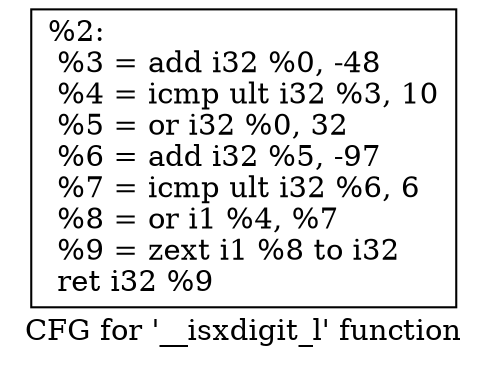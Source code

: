 digraph "CFG for '__isxdigit_l' function" {
	label="CFG for '__isxdigit_l' function";

	Node0x2010830 [shape=record,label="{%2:\l  %3 = add i32 %0, -48\l  %4 = icmp ult i32 %3, 10\l  %5 = or i32 %0, 32\l  %6 = add i32 %5, -97\l  %7 = icmp ult i32 %6, 6\l  %8 = or i1 %4, %7\l  %9 = zext i1 %8 to i32\l  ret i32 %9\l}"];
}

